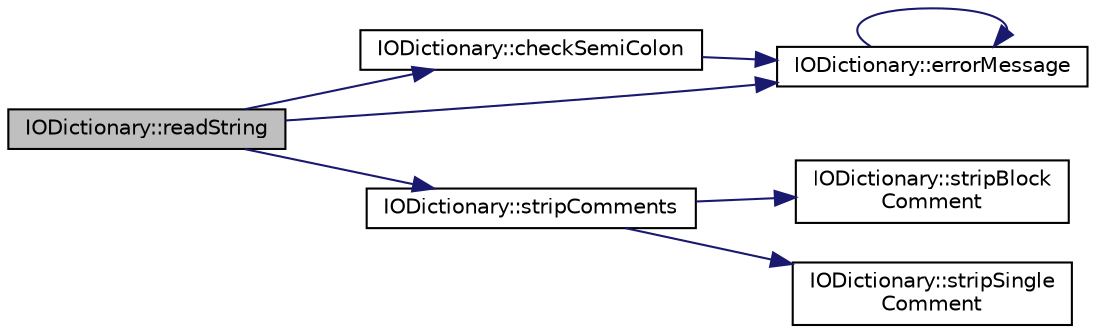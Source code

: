 digraph "IODictionary::readString"
{
 // LATEX_PDF_SIZE
  edge [fontname="Helvetica",fontsize="10",labelfontname="Helvetica",labelfontsize="10"];
  node [fontname="Helvetica",fontsize="10",shape=record];
  rankdir="LR";
  Node1 [label="IODictionary::readString",height=0.2,width=0.4,color="black", fillcolor="grey75", style="filled", fontcolor="black",tooltip=" "];
  Node1 -> Node2 [color="midnightblue",fontsize="10",style="solid",fontname="Helvetica"];
  Node2 [label="IODictionary::checkSemiColon",height=0.2,width=0.4,color="black", fillcolor="white", style="filled",URL="$classIODictionary.html#af31a077bd2df575af9f22bd5882eb4da",tooltip=" "];
  Node2 -> Node3 [color="midnightblue",fontsize="10",style="solid",fontname="Helvetica"];
  Node3 [label="IODictionary::errorMessage",height=0.2,width=0.4,color="black", fillcolor="white", style="filled",URL="$classIODictionary.html#a330dbe95a8d638be5a4a01366e954cef",tooltip=" "];
  Node3 -> Node3 [color="midnightblue",fontsize="10",style="solid",fontname="Helvetica"];
  Node1 -> Node3 [color="midnightblue",fontsize="10",style="solid",fontname="Helvetica"];
  Node1 -> Node4 [color="midnightblue",fontsize="10",style="solid",fontname="Helvetica"];
  Node4 [label="IODictionary::stripComments",height=0.2,width=0.4,color="black", fillcolor="white", style="filled",URL="$classIODictionary.html#ac15a8655b8c9e130366de9b2fdf7bd68",tooltip=" "];
  Node4 -> Node5 [color="midnightblue",fontsize="10",style="solid",fontname="Helvetica"];
  Node5 [label="IODictionary::stripBlock\lComment",height=0.2,width=0.4,color="black", fillcolor="white", style="filled",URL="$classIODictionary.html#a4ac06e814b5d27749ceaf2cdeffb6f32",tooltip=" "];
  Node4 -> Node6 [color="midnightblue",fontsize="10",style="solid",fontname="Helvetica"];
  Node6 [label="IODictionary::stripSingle\lComment",height=0.2,width=0.4,color="black", fillcolor="white", style="filled",URL="$classIODictionary.html#aca978d016bf32e8fe1db40e78725a963",tooltip=" "];
}
